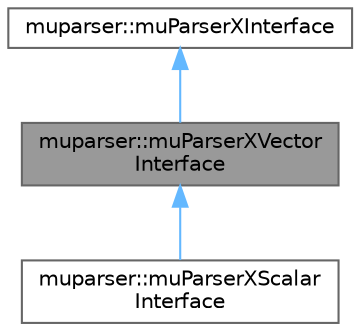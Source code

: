 digraph "muparser::muParserXVectorInterface"
{
 // LATEX_PDF_SIZE
  bgcolor="transparent";
  edge [fontname=Helvetica,fontsize=10,labelfontname=Helvetica,labelfontsize=10];
  node [fontname=Helvetica,fontsize=10,shape=box,height=0.2,width=0.4];
  Node1 [id="Node000001",label="muparser::muParserXVector\lInterface",height=0.2,width=0.4,color="gray40", fillcolor="grey60", style="filled", fontcolor="black",tooltip="A muParserX interface with a vector output."];
  Node2 -> Node1 [id="edge1_Node000001_Node000002",dir="back",color="steelblue1",style="solid",tooltip=" "];
  Node2 [id="Node000002",label="muparser::muParserXInterface",height=0.2,width=0.4,color="gray40", fillcolor="white", style="filled",URL="$classmuparser_1_1muParserXInterface.html",tooltip="muParserX interface for mathematical expression parsing and evaluation Adapted from muParserInterface..."];
  Node1 -> Node3 [id="edge2_Node000001_Node000003",dir="back",color="steelblue1",style="solid",tooltip=" "];
  Node3 [id="Node000003",label="muparser::muParserXScalar\lInterface",height=0.2,width=0.4,color="gray40", fillcolor="white", style="filled",URL="$classmuparser_1_1muParserXScalarInterface.html",tooltip="A muParserX interface with a scalar output."];
}
